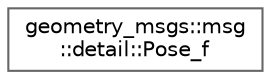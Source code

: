 digraph "类继承关系图"
{
 // INTERACTIVE_SVG=YES
 // LATEX_PDF_SIZE
  bgcolor="transparent";
  edge [fontname=Helvetica,fontsize=10,labelfontname=Helvetica,labelfontsize=10];
  node [fontname=Helvetica,fontsize=10,shape=box,height=0.2,width=0.4];
  rankdir="LR";
  Node0 [id="Node000000",label="geometry_msgs::msg\l::detail::Pose_f",height=0.2,width=0.4,color="grey40", fillcolor="white", style="filled",URL="$d7/d36/structgeometry__msgs_1_1msg_1_1detail_1_1Pose__f.html",tooltip=" "];
}
